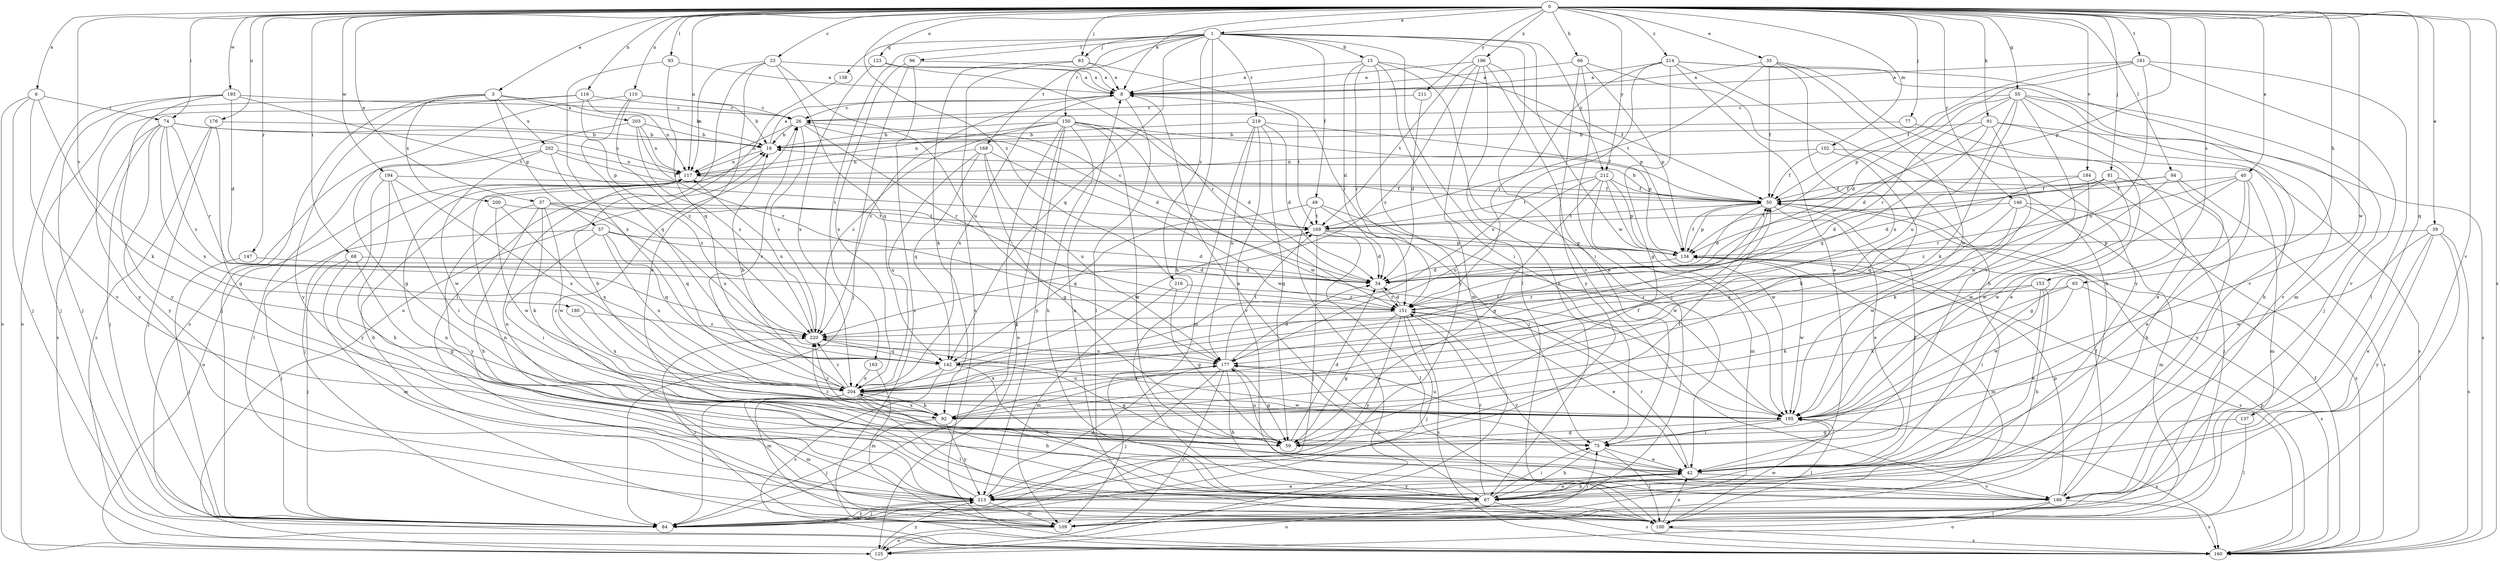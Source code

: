 strict digraph  {
0;
1;
3;
6;
8;
15;
16;
23;
26;
34;
35;
37;
39;
40;
42;
49;
50;
55;
57;
59;
65;
66;
67;
68;
74;
75;
77;
81;
83;
84;
91;
92;
93;
94;
96;
100;
102;
109;
110;
116;
117;
123;
125;
134;
137;
138;
142;
146;
147;
150;
151;
153;
160;
161;
163;
168;
169;
176;
177;
180;
184;
186;
193;
194;
195;
196;
200;
202;
203;
204;
211;
212;
213;
214;
216;
219;
220;
0 -> 1  [label=a];
0 -> 3  [label=a];
0 -> 6  [label=a];
0 -> 8  [label=a];
0 -> 23  [label=c];
0 -> 35  [label=e];
0 -> 37  [label=e];
0 -> 39  [label=e];
0 -> 40  [label=e];
0 -> 55  [label=g];
0 -> 65  [label=h];
0 -> 66  [label=h];
0 -> 68  [label=i];
0 -> 74  [label=i];
0 -> 77  [label=j];
0 -> 81  [label=j];
0 -> 83  [label=j];
0 -> 91  [label=k];
0 -> 93  [label=l];
0 -> 94  [label=l];
0 -> 102  [label=m];
0 -> 110  [label=n];
0 -> 116  [label=n];
0 -> 117  [label=n];
0 -> 123  [label=o];
0 -> 134  [label=p];
0 -> 137  [label=q];
0 -> 146  [label=r];
0 -> 147  [label=r];
0 -> 153  [label=s];
0 -> 160  [label=s];
0 -> 161  [label=t];
0 -> 176  [label=u];
0 -> 180  [label=v];
0 -> 184  [label=v];
0 -> 186  [label=v];
0 -> 193  [label=w];
0 -> 194  [label=w];
0 -> 195  [label=w];
0 -> 196  [label=x];
0 -> 211  [label=y];
0 -> 212  [label=y];
0 -> 214  [label=z];
0 -> 216  [label=z];
1 -> 15  [label=b];
1 -> 49  [label=f];
1 -> 67  [label=h];
1 -> 83  [label=j];
1 -> 96  [label=l];
1 -> 100  [label=l];
1 -> 138  [label=q];
1 -> 142  [label=q];
1 -> 150  [label=r];
1 -> 163  [label=t];
1 -> 168  [label=t];
1 -> 186  [label=v];
1 -> 195  [label=w];
1 -> 212  [label=y];
1 -> 216  [label=z];
1 -> 219  [label=z];
3 -> 57  [label=g];
3 -> 84  [label=j];
3 -> 117  [label=n];
3 -> 200  [label=x];
3 -> 202  [label=x];
3 -> 203  [label=x];
3 -> 213  [label=y];
6 -> 74  [label=i];
6 -> 84  [label=j];
6 -> 92  [label=k];
6 -> 125  [label=o];
6 -> 186  [label=v];
8 -> 26  [label=c];
8 -> 100  [label=l];
8 -> 169  [label=t];
8 -> 204  [label=x];
8 -> 220  [label=z];
15 -> 8  [label=a];
15 -> 34  [label=d];
15 -> 42  [label=e];
15 -> 50  [label=f];
15 -> 75  [label=i];
15 -> 151  [label=r];
15 -> 213  [label=y];
16 -> 8  [label=a];
16 -> 117  [label=n];
23 -> 8  [label=a];
23 -> 42  [label=e];
23 -> 100  [label=l];
23 -> 117  [label=n];
23 -> 142  [label=q];
23 -> 177  [label=u];
26 -> 16  [label=b];
26 -> 34  [label=d];
26 -> 117  [label=n];
26 -> 151  [label=r];
26 -> 220  [label=z];
34 -> 151  [label=r];
35 -> 8  [label=a];
35 -> 50  [label=f];
35 -> 169  [label=t];
35 -> 195  [label=w];
35 -> 204  [label=x];
35 -> 213  [label=y];
37 -> 67  [label=h];
37 -> 92  [label=k];
37 -> 142  [label=q];
37 -> 169  [label=t];
37 -> 177  [label=u];
37 -> 195  [label=w];
37 -> 213  [label=y];
39 -> 42  [label=e];
39 -> 100  [label=l];
39 -> 134  [label=p];
39 -> 160  [label=s];
39 -> 195  [label=w];
39 -> 213  [label=y];
40 -> 42  [label=e];
40 -> 50  [label=f];
40 -> 59  [label=g];
40 -> 109  [label=m];
40 -> 151  [label=r];
40 -> 195  [label=w];
42 -> 8  [label=a];
42 -> 50  [label=f];
42 -> 67  [label=h];
42 -> 117  [label=n];
42 -> 151  [label=r];
42 -> 186  [label=v];
42 -> 213  [label=y];
49 -> 75  [label=i];
49 -> 125  [label=o];
49 -> 142  [label=q];
49 -> 169  [label=t];
49 -> 195  [label=w];
50 -> 16  [label=b];
50 -> 34  [label=d];
50 -> 42  [label=e];
50 -> 134  [label=p];
50 -> 169  [label=t];
55 -> 26  [label=c];
55 -> 34  [label=d];
55 -> 67  [label=h];
55 -> 75  [label=i];
55 -> 84  [label=j];
55 -> 92  [label=k];
55 -> 151  [label=r];
55 -> 177  [label=u];
55 -> 186  [label=v];
57 -> 34  [label=d];
57 -> 75  [label=i];
57 -> 84  [label=j];
57 -> 134  [label=p];
57 -> 142  [label=q];
57 -> 204  [label=x];
59 -> 34  [label=d];
59 -> 50  [label=f];
59 -> 177  [label=u];
59 -> 220  [label=z];
65 -> 92  [label=k];
65 -> 151  [label=r];
65 -> 160  [label=s];
65 -> 195  [label=w];
66 -> 8  [label=a];
66 -> 67  [label=h];
66 -> 84  [label=j];
66 -> 134  [label=p];
66 -> 213  [label=y];
67 -> 42  [label=e];
67 -> 75  [label=i];
67 -> 117  [label=n];
67 -> 125  [label=o];
67 -> 151  [label=r];
67 -> 160  [label=s];
67 -> 177  [label=u];
68 -> 34  [label=d];
68 -> 59  [label=g];
68 -> 84  [label=j];
68 -> 109  [label=m];
74 -> 16  [label=b];
74 -> 84  [label=j];
74 -> 117  [label=n];
74 -> 151  [label=r];
74 -> 160  [label=s];
74 -> 204  [label=x];
74 -> 213  [label=y];
74 -> 220  [label=z];
75 -> 42  [label=e];
75 -> 67  [label=h];
75 -> 100  [label=l];
77 -> 16  [label=b];
77 -> 42  [label=e];
81 -> 34  [label=d];
81 -> 50  [label=f];
81 -> 195  [label=w];
81 -> 213  [label=y];
81 -> 220  [label=z];
83 -> 8  [label=a];
83 -> 92  [label=k];
83 -> 151  [label=r];
83 -> 160  [label=s];
84 -> 213  [label=y];
91 -> 16  [label=b];
91 -> 34  [label=d];
91 -> 42  [label=e];
91 -> 142  [label=q];
91 -> 160  [label=s];
91 -> 195  [label=w];
92 -> 16  [label=b];
92 -> 50  [label=f];
92 -> 84  [label=j];
92 -> 204  [label=x];
92 -> 213  [label=y];
92 -> 220  [label=z];
93 -> 8  [label=a];
93 -> 142  [label=q];
93 -> 204  [label=x];
94 -> 34  [label=d];
94 -> 50  [label=f];
94 -> 67  [label=h];
94 -> 92  [label=k];
94 -> 160  [label=s];
96 -> 8  [label=a];
96 -> 84  [label=j];
96 -> 160  [label=s];
96 -> 204  [label=x];
100 -> 8  [label=a];
100 -> 16  [label=b];
100 -> 42  [label=e];
100 -> 160  [label=s];
100 -> 195  [label=w];
102 -> 50  [label=f];
102 -> 92  [label=k];
102 -> 117  [label=n];
102 -> 160  [label=s];
109 -> 75  [label=i];
109 -> 125  [label=o];
109 -> 220  [label=z];
110 -> 16  [label=b];
110 -> 26  [label=c];
110 -> 142  [label=q];
110 -> 160  [label=s];
110 -> 220  [label=z];
116 -> 16  [label=b];
116 -> 26  [label=c];
116 -> 84  [label=j];
116 -> 134  [label=p];
116 -> 213  [label=y];
117 -> 50  [label=f];
117 -> 84  [label=j];
117 -> 125  [label=o];
123 -> 8  [label=a];
123 -> 151  [label=r];
123 -> 204  [label=x];
125 -> 213  [label=y];
134 -> 34  [label=d];
134 -> 50  [label=f];
134 -> 109  [label=m];
134 -> 160  [label=s];
134 -> 195  [label=w];
137 -> 59  [label=g];
137 -> 100  [label=l];
138 -> 125  [label=o];
142 -> 59  [label=g];
142 -> 67  [label=h];
142 -> 109  [label=m];
142 -> 160  [label=s];
142 -> 169  [label=t];
146 -> 109  [label=m];
146 -> 160  [label=s];
146 -> 169  [label=t];
146 -> 195  [label=w];
146 -> 204  [label=x];
147 -> 34  [label=d];
147 -> 84  [label=j];
150 -> 16  [label=b];
150 -> 34  [label=d];
150 -> 42  [label=e];
150 -> 50  [label=f];
150 -> 67  [label=h];
150 -> 84  [label=j];
150 -> 117  [label=n];
150 -> 125  [label=o];
150 -> 195  [label=w];
150 -> 213  [label=y];
150 -> 220  [label=z];
151 -> 34  [label=d];
151 -> 42  [label=e];
151 -> 59  [label=g];
151 -> 84  [label=j];
151 -> 160  [label=s];
151 -> 186  [label=v];
151 -> 213  [label=y];
151 -> 220  [label=z];
153 -> 42  [label=e];
153 -> 67  [label=h];
153 -> 75  [label=i];
153 -> 92  [label=k];
153 -> 151  [label=r];
160 -> 50  [label=f];
160 -> 134  [label=p];
161 -> 8  [label=a];
161 -> 50  [label=f];
161 -> 100  [label=l];
161 -> 134  [label=p];
161 -> 177  [label=u];
161 -> 186  [label=v];
163 -> 109  [label=m];
163 -> 204  [label=x];
168 -> 59  [label=g];
168 -> 117  [label=n];
168 -> 142  [label=q];
168 -> 177  [label=u];
168 -> 195  [label=w];
168 -> 204  [label=x];
169 -> 26  [label=c];
169 -> 34  [label=d];
169 -> 84  [label=j];
169 -> 100  [label=l];
169 -> 134  [label=p];
176 -> 16  [label=b];
176 -> 59  [label=g];
176 -> 84  [label=j];
176 -> 160  [label=s];
177 -> 34  [label=d];
177 -> 59  [label=g];
177 -> 67  [label=h];
177 -> 84  [label=j];
177 -> 125  [label=o];
177 -> 169  [label=t];
177 -> 204  [label=x];
180 -> 204  [label=x];
180 -> 220  [label=z];
184 -> 50  [label=f];
184 -> 84  [label=j];
184 -> 142  [label=q];
184 -> 195  [label=w];
186 -> 26  [label=c];
186 -> 50  [label=f];
186 -> 100  [label=l];
186 -> 125  [label=o];
186 -> 134  [label=p];
186 -> 160  [label=s];
193 -> 26  [label=c];
193 -> 34  [label=d];
193 -> 84  [label=j];
193 -> 125  [label=o];
193 -> 169  [label=t];
193 -> 213  [label=y];
194 -> 50  [label=f];
194 -> 67  [label=h];
194 -> 75  [label=i];
194 -> 204  [label=x];
194 -> 213  [label=y];
195 -> 59  [label=g];
195 -> 75  [label=i];
195 -> 100  [label=l];
195 -> 160  [label=s];
195 -> 177  [label=u];
195 -> 220  [label=z];
196 -> 8  [label=a];
196 -> 67  [label=h];
196 -> 75  [label=i];
196 -> 109  [label=m];
196 -> 134  [label=p];
196 -> 169  [label=t];
196 -> 220  [label=z];
200 -> 169  [label=t];
200 -> 195  [label=w];
200 -> 204  [label=x];
202 -> 50  [label=f];
202 -> 100  [label=l];
202 -> 117  [label=n];
202 -> 195  [label=w];
202 -> 220  [label=z];
203 -> 16  [label=b];
203 -> 59  [label=g];
203 -> 117  [label=n];
203 -> 151  [label=r];
203 -> 220  [label=z];
204 -> 16  [label=b];
204 -> 26  [label=c];
204 -> 50  [label=f];
204 -> 67  [label=h];
204 -> 84  [label=j];
204 -> 92  [label=k];
204 -> 100  [label=l];
204 -> 109  [label=m];
204 -> 177  [label=u];
204 -> 195  [label=w];
204 -> 220  [label=z];
211 -> 26  [label=c];
211 -> 34  [label=d];
212 -> 50  [label=f];
212 -> 59  [label=g];
212 -> 109  [label=m];
212 -> 134  [label=p];
212 -> 169  [label=t];
212 -> 177  [label=u];
212 -> 195  [label=w];
213 -> 42  [label=e];
213 -> 84  [label=j];
213 -> 109  [label=m];
213 -> 117  [label=n];
213 -> 177  [label=u];
214 -> 8  [label=a];
214 -> 42  [label=e];
214 -> 59  [label=g];
214 -> 67  [label=h];
214 -> 109  [label=m];
214 -> 151  [label=r];
214 -> 186  [label=v];
214 -> 204  [label=x];
216 -> 59  [label=g];
216 -> 109  [label=m];
216 -> 151  [label=r];
219 -> 16  [label=b];
219 -> 34  [label=d];
219 -> 59  [label=g];
219 -> 109  [label=m];
219 -> 134  [label=p];
219 -> 177  [label=u];
219 -> 186  [label=v];
220 -> 117  [label=n];
220 -> 142  [label=q];
220 -> 177  [label=u];
}
